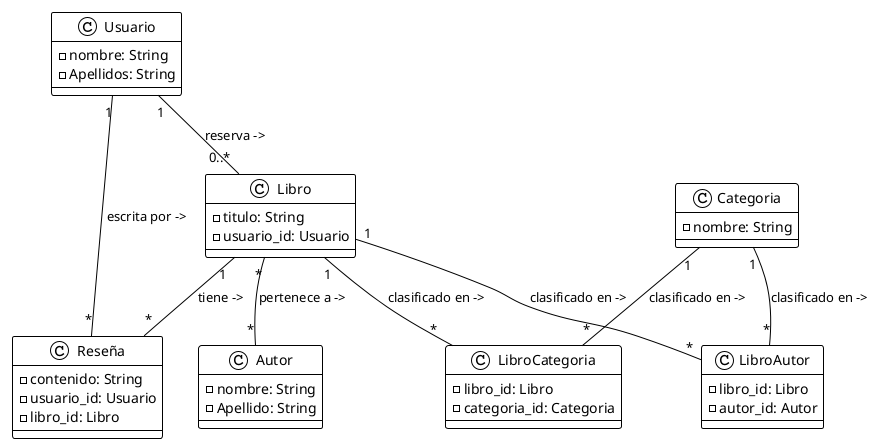 @startuml diagramauml
!theme plain

class Usuario {
  - nombre: String
  - Apellidos: String
}

class Libro {
  - titulo: String
  - usuario_id: Usuario
}

class Reseña {
  - contenido: String
  - usuario_id: Usuario
  - libro_id: Libro
}

class Autor {
  - nombre: String
  - Apellido: String
}

class Categoria {
  - nombre: String
}

class LibroCategoria {
  - libro_id: Libro
  - categoria_id: Categoria
}

class LibroAutor {
  - libro_id: Libro
  - autor_id: Autor
}

Usuario "1" -- "0..*" Libro : reserva ->
Libro "*" -- "*" Autor : pertenece a ->
Libro "1" -- "*" LibroCategoria : clasificado en ->
Libro "1" -- "*" LibroAutor : clasificado en ->
Categoria "1" -- "*" LibroCategoria : clasificado en ->
Categoria "1" -- "*" LibroAutor : clasificado en ->
Libro "1" -- "*" Reseña : tiene ->
Reseña "*" -- "1" Usuario : escrita por ->

@enduml
